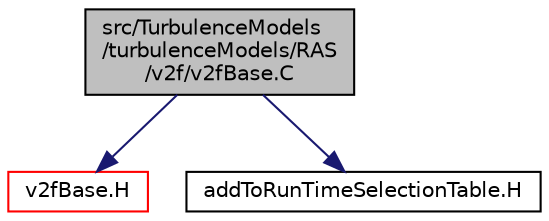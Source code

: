 digraph "src/TurbulenceModels/turbulenceModels/RAS/v2f/v2fBase.C"
{
  bgcolor="transparent";
  edge [fontname="Helvetica",fontsize="10",labelfontname="Helvetica",labelfontsize="10"];
  node [fontname="Helvetica",fontsize="10",shape=record];
  Node0 [label="src/TurbulenceModels\l/turbulenceModels/RAS\l/v2f/v2fBase.C",height=0.2,width=0.4,color="black", fillcolor="grey75", style="filled", fontcolor="black"];
  Node0 -> Node1 [color="midnightblue",fontsize="10",style="solid",fontname="Helvetica"];
  Node1 [label="v2fBase.H",height=0.2,width=0.4,color="red",URL="$a18218.html"];
  Node0 -> Node330 [color="midnightblue",fontsize="10",style="solid",fontname="Helvetica"];
  Node330 [label="addToRunTimeSelectionTable.H",height=0.2,width=0.4,color="black",URL="$a09989.html",tooltip="Macros for easy insertion into run-time selection tables. "];
}
